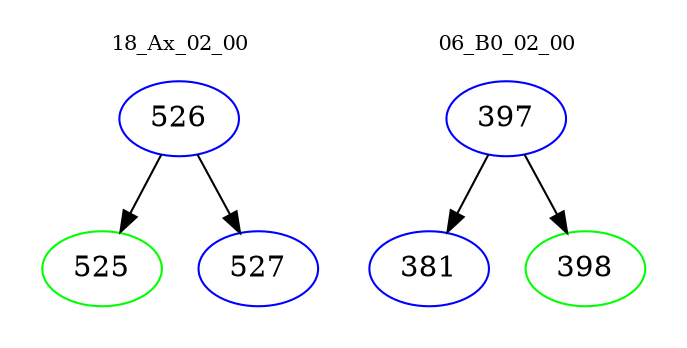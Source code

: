 digraph{
subgraph cluster_0 {
color = white
label = "18_Ax_02_00";
fontsize=10;
T0_526 [label="526", color="blue"]
T0_526 -> T0_525 [color="black"]
T0_525 [label="525", color="green"]
T0_526 -> T0_527 [color="black"]
T0_527 [label="527", color="blue"]
}
subgraph cluster_1 {
color = white
label = "06_B0_02_00";
fontsize=10;
T1_397 [label="397", color="blue"]
T1_397 -> T1_381 [color="black"]
T1_381 [label="381", color="blue"]
T1_397 -> T1_398 [color="black"]
T1_398 [label="398", color="green"]
}
}
